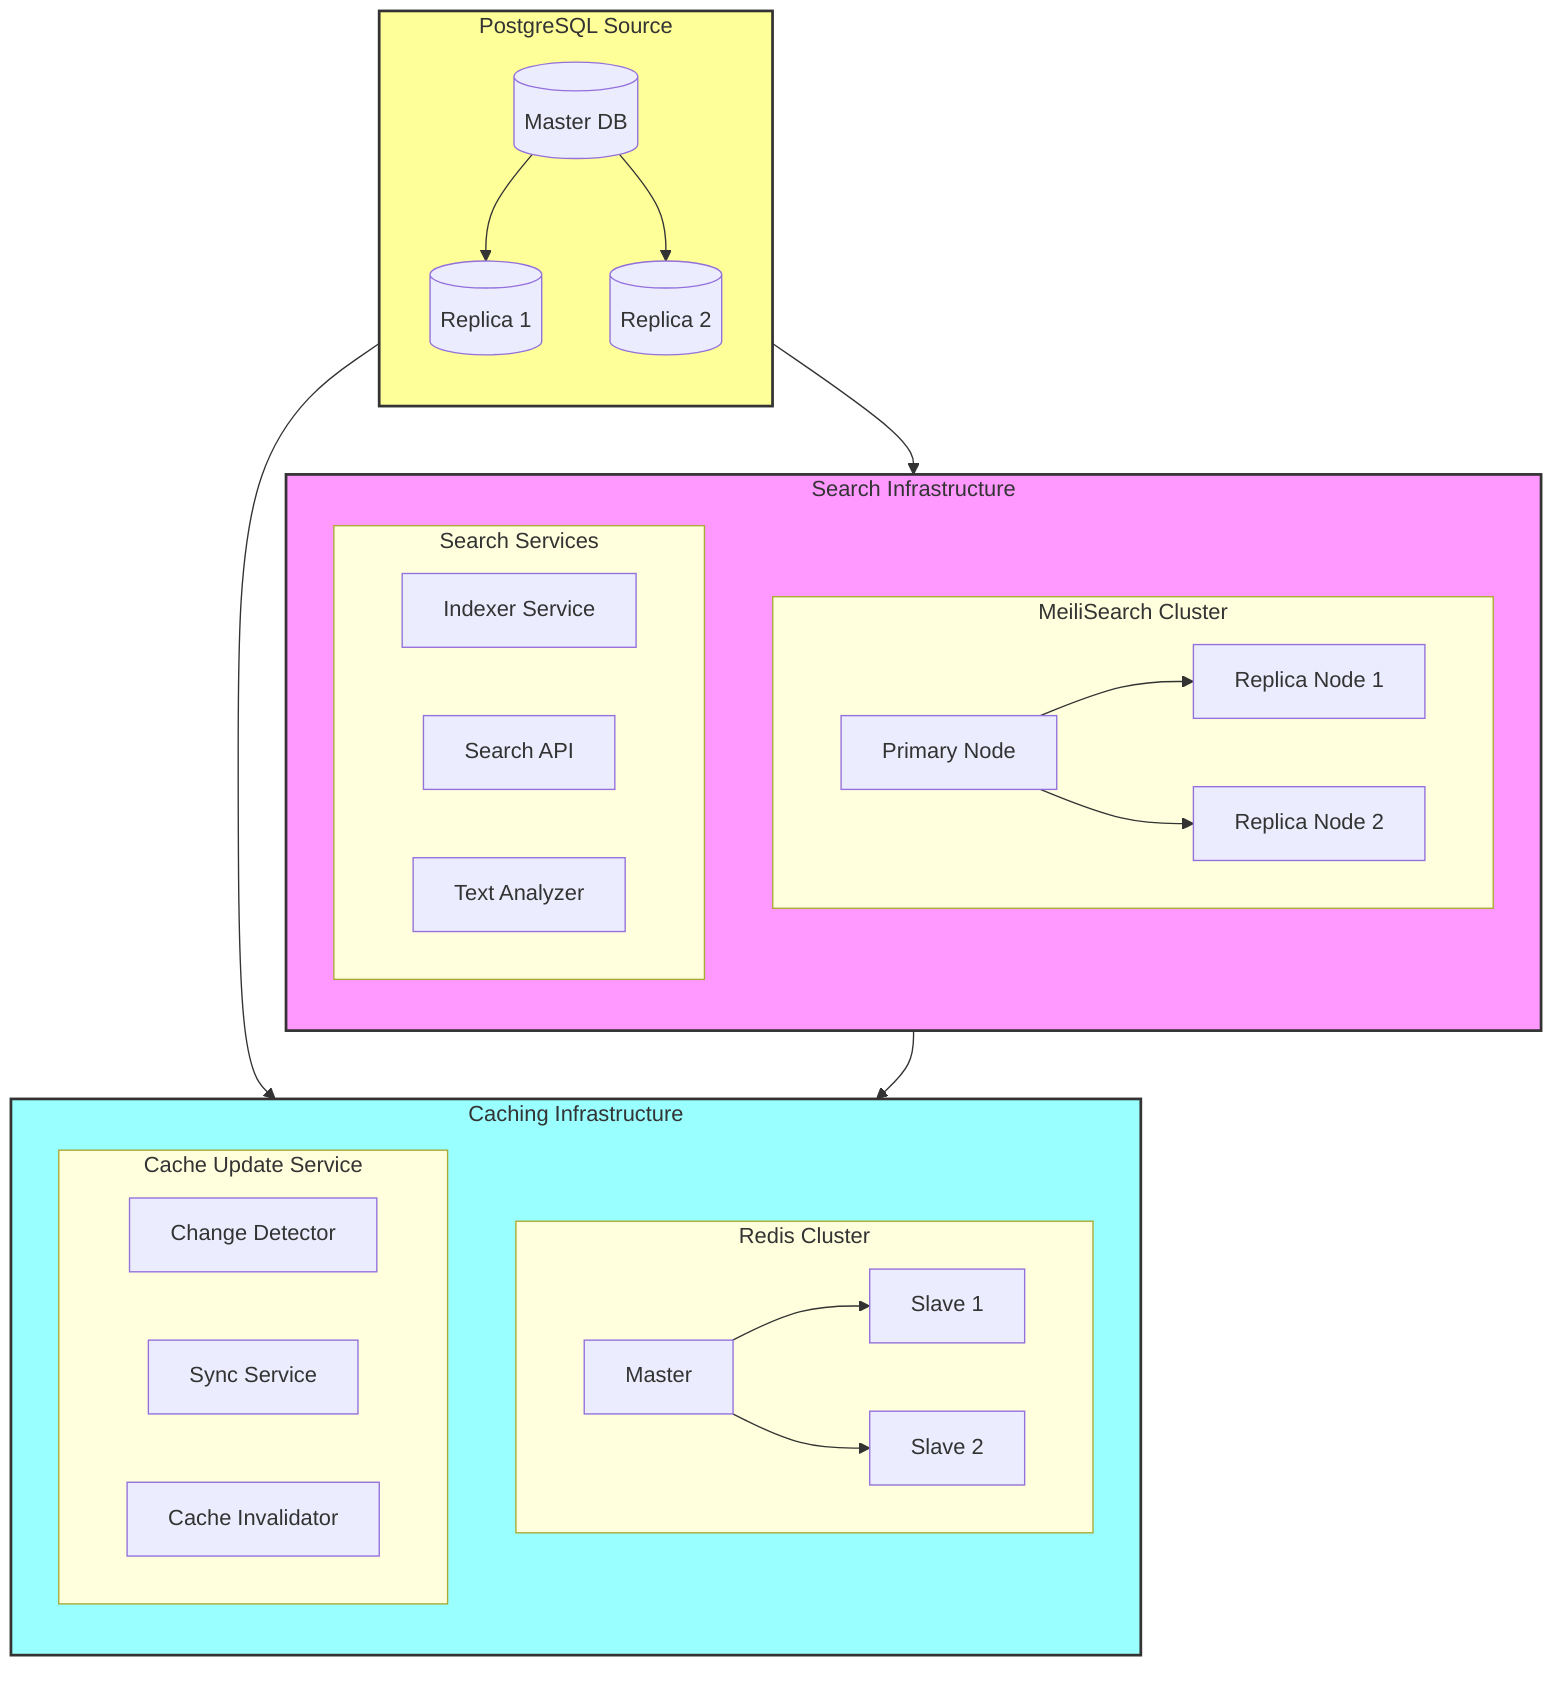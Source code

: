 flowchart TB
    subgraph SearchInfra["Search Infrastructure"]
        direction TB
        
        subgraph MeiliSearch["MeiliSearch Cluster"]
            meili1["Primary Node"]
            meili2["Replica Node 1"]
            meili3["Replica Node 2"]
            
            meili1 --> meili2
            meili1 --> meili3
        end
        
        subgraph SearchServices["Search Services"]
            indexer["Indexer Service"]
            searchAPI["Search API"]
            analyzer["Text Analyzer"]
        end
    end

    subgraph CacheLayer["Caching Infrastructure"]
        direction TB
        
        subgraph RedisCluster["Redis Cluster"]
            redisMaster["Master"]
            redisSlave1["Slave 1"]
            redisSlave2["Slave 2"]
            
            redisMaster --> redisSlave1
            redisMaster --> redisSlave2
        end
        
        subgraph CacheUpdater["Cache Update Service"]
            changeDetector["Change Detector"]
            syncService["Sync Service"]
            invalidator["Cache Invalidator"]
        end
    end

    subgraph DataSource["PostgreSQL Source"]
        direction TB
        
        pgMaster[(Master DB)]
        pgReplica1[(Replica 1)]
        pgReplica2[(Replica 2)]
        
        pgMaster --> pgReplica1
        pgMaster --> pgReplica2
    end

    DataSource --> SearchInfra
    DataSource --> CacheLayer
    SearchInfra --> CacheLayer
    
    style SearchInfra fill:#f9f,stroke:#333,stroke-width:2px
    style CacheLayer fill:#9ff,stroke:#333,stroke-width:2px
    style DataSource fill:#ff9,stroke:#333,stroke-width:2px
